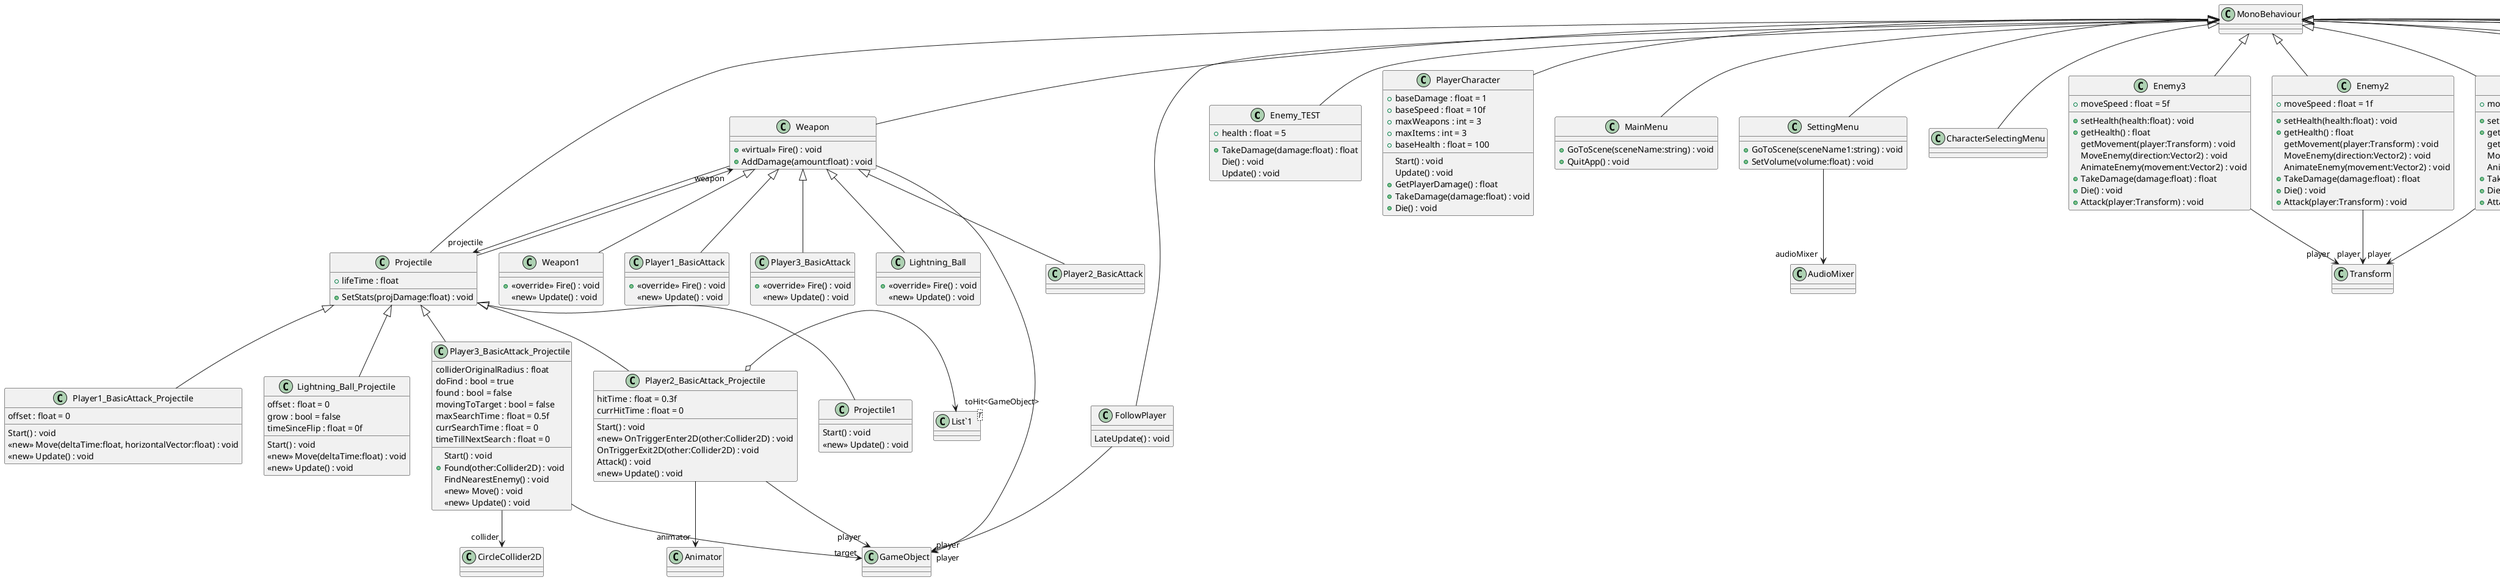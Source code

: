 @startuml
class Enemy_TEST {
    + health : float = 5
    + TakeDamage(damage:float) : float
    Die() : void
    Update() : void
}
MonoBehaviour <|-- Enemy_TEST
class PlayerCharacter {
    + baseDamage : float = 1
    + baseSpeed : float = 10f
    + maxWeapons : int = 3
    + maxItems : int = 3
    + baseHealth : float = 100
    Start() : void
    Update() : void
    + GetPlayerDamage() : float
    + TakeDamage(damage:float) : void
    + Die() : void
}
MonoBehaviour <|-- PlayerCharacter
class MainMenu {
    + GoToScene(sceneName:string) : void
    + QuitApp() : void
}
MonoBehaviour <|-- MainMenu
class SettingMenu {
    + GoToScene(sceneName1:string) : void
    + SetVolume(volume:float) : void
}
MonoBehaviour <|-- SettingMenu
SettingMenu --> "audioMixer" AudioMixer
class FollowPlayer {
    LateUpdate() : void
}
MonoBehaviour <|-- FollowPlayer
FollowPlayer --> "player" GameObject
class CharacterSelectingMenu {
}
MonoBehaviour <|-- CharacterSelectingMenu
class Enemy3 {
    + moveSpeed : float = 5f
    + setHealth(health:float) : void
    + getHealth() : float
    getMovement(player:Transform) : void
    MoveEnemy(direction:Vector2) : void
    AnimateEnemy(movement:Vector2) : void
    + TakeDamage(damage:float) : float
    + Die() : void
    + Attack(player:Transform) : void
}
MonoBehaviour <|-- Enemy3
Enemy3 --> "player" Transform
class EXPBAR {
    + level : int
    + experience : float <<get>>
    Start() : void
    Update() : void
    + EXPNeedToLevelUp(currentLevel:int) : int
    + AddEXP(amount:int) : void
    + DisplayLevel() : void
    + LevelUp() : void
}
MonoBehaviour <|-- EXPBAR
EXPBAR --> "playerLevel" TMP_Text
EXPBAR --> "slider" Slider
class HealthBar {
    + maxHealth : float
    + health : float
    Start() : void
    Update() : void
    + TakeDamage(damage:float) : void
    + Heal(healing:float) : void
    + Die() : void
}
MonoBehaviour <|-- HealthBar
HealthBar --> "healthbar" Slider
class PlayerController {
    speed : float = 10f
    Awake() : void
}
MonoBehaviour <|-- PlayerController
class Player {
    Start() : void
    Update() : void
    PlayerMoveKeyboard() : void
}
MonoBehaviour <|-- Player
Player --> "myBody" Rigidbody2D
class Enemy2 {
    + moveSpeed : float = 1f
    + setHealth(health:float) : void
    + getHealth() : float
    getMovement(player:Transform) : void
    MoveEnemy(direction:Vector2) : void
    AnimateEnemy(movement:Vector2) : void
    + TakeDamage(damage:float) : float
    + Die() : void
    + Attack(player:Transform) : void
}
MonoBehaviour <|-- Enemy2
Enemy2 --> "player" Transform
class EnemySpawner {
    Start() : void
    Update() : void
}
MonoBehaviour <|-- EnemySpawner
class Enemy {
    + moveSpeed : float = 5f
    + setHealth(health:float) : void
    + getHealth() : float
    getMovement(player:Transform) : void
    MoveEnemy(direction:Vector2) : void
    AnimateEnemy(movement:Vector2) : void
    + TakeDamage(damage:float) : float
    + Die() : void
    + Attack(player:Transform) : void
}
MonoBehaviour <|-- Enemy
Enemy --> "player" Transform
class Timer {
    Awake() : void
    Update() : void
    DisplayTime() : void
    + StartTimer() : void
    + StopTimer() : void
    + ResetTimer() : void
}
MonoBehaviour <|-- Timer
Timer --> "textTimer" TMP_Text
class Lightning_Ball {
    + <<override>> Fire() : void
    <<new>> Update() : void
}
Weapon <|-- Lightning_Ball
class Player3_BasicAttack_Projectile {
    colliderOriginalRadius : float
    doFind : bool = true
    found : bool = false
    movingToTarget : bool = false
    maxSearchTime : float = 0.5f
    currSearchTime : float = 0
    timeTillNextSearch : float = 0
    Start() : void
    + Found(other:Collider2D) : void
    FindNearestEnemy() : void
    <<new>> Move() : void
    <<new>> Update() : void
}
Projectile <|-- Player3_BasicAttack_Projectile
Player3_BasicAttack_Projectile --> "collider" CircleCollider2D
Player3_BasicAttack_Projectile --> "target" GameObject
class Player1_BasicAttack_Projectile {
    offset : float = 0
    Start() : void
    <<new>> Move(deltaTime:float, horizontalVector:float) : void
    <<new>> Update() : void
}
Projectile <|-- Player1_BasicAttack_Projectile
class Lightning_Ball_Projectile {
    offset : float = 0
    Start() : void
    grow : bool = false
    timeSinceFlip : float = 0f
    <<new>> Move(deltaTime:float) : void
    <<new>> Update() : void
}
Projectile <|-- Lightning_Ball_Projectile
class Weapon {
    + <<virtual>> Fire() : void
    + AddDamage(amount:float) : void
}
MonoBehaviour <|-- Weapon
Weapon --> "player" GameObject
Weapon --> "projectile" Projectile
class Player2_BasicAttack {
}
Weapon <|-- Player2_BasicAttack
class Projectile {
    + lifeTime : float
    + SetStats(projDamage:float) : void
}
MonoBehaviour <|-- Projectile
Projectile --> "weapon" Weapon
class Player2_BasicAttack_Projectile {
    hitTime : float = 0.3f
    currHitTime : float = 0
    Start() : void
    <<new>> OnTriggerEnter2D(other:Collider2D) : void
    OnTriggerExit2D(other:Collider2D) : void
    Attack() : void
    <<new>> Update() : void
}
class "List`1"<T> {
}
Projectile <|-- Player2_BasicAttack_Projectile
Player2_BasicAttack_Projectile --> "player" GameObject
Player2_BasicAttack_Projectile --> "animator" Animator
Player2_BasicAttack_Projectile o-> "toHit<GameObject>" "List`1"
class Weapon1 {
    + <<override>> Fire() : void
    <<new>> Update() : void
}
Weapon <|-- Weapon1
class Player3_BasicAttack_Collider {
}
MonoBehaviour <|-- Player3_BasicAttack_Collider
class Projectile1 {
    Start() : void
    <<new>> Update() : void
}
Projectile <|-- Projectile1
class Player1_BasicAttack {
    + <<override>> Fire() : void
    <<new>> Update() : void
}
Weapon <|-- Player1_BasicAttack
class Player3_BasicAttack {
    + <<override>> Fire() : void
    <<new>> Update() : void
}
Weapon <|-- Player3_BasicAttack
@enduml
